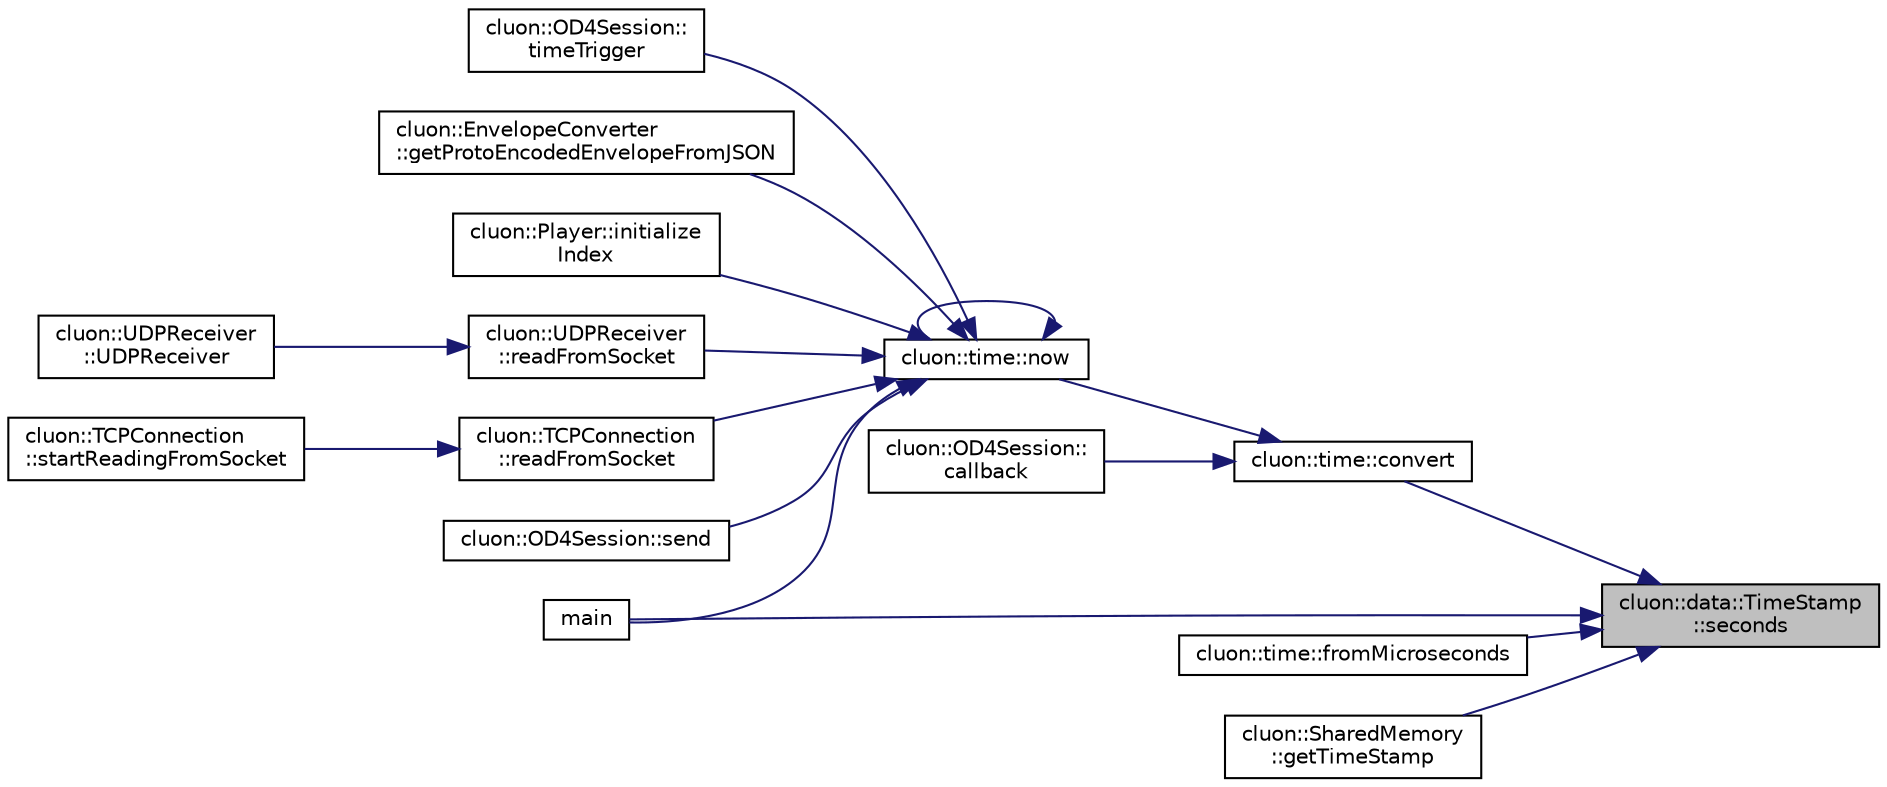 digraph "cluon::data::TimeStamp::seconds"
{
 // LATEX_PDF_SIZE
  edge [fontname="Helvetica",fontsize="10",labelfontname="Helvetica",labelfontsize="10"];
  node [fontname="Helvetica",fontsize="10",shape=record];
  rankdir="RL";
  Node1 [label="cluon::data::TimeStamp\l::seconds",height=0.2,width=0.4,color="black", fillcolor="grey75", style="filled", fontcolor="black",tooltip=" "];
  Node1 -> Node2 [dir="back",color="midnightblue",fontsize="10",style="solid"];
  Node2 [label="cluon::time::convert",height=0.2,width=0.4,color="black", fillcolor="white", style="filled",URL="$namespacecluon_1_1time.html#ae2df73301f037b992abdb8b66c5e35b3",tooltip=" "];
  Node2 -> Node3 [dir="back",color="midnightblue",fontsize="10",style="solid"];
  Node3 [label="cluon::OD4Session::\lcallback",height=0.2,width=0.4,color="black", fillcolor="white", style="filled",URL="$classcluon_1_1OD4Session.html#a18f8a4c5d912a6749402df490e4a9b6a",tooltip=" "];
  Node2 -> Node4 [dir="back",color="midnightblue",fontsize="10",style="solid"];
  Node4 [label="cluon::time::now",height=0.2,width=0.4,color="black", fillcolor="white", style="filled",URL="$namespacecluon_1_1time.html#a4265a23bd4bd2b5ed37abff8dffddd25",tooltip=" "];
  Node4 -> Node5 [dir="back",color="midnightblue",fontsize="10",style="solid"];
  Node5 [label="cluon::EnvelopeConverter\l::getProtoEncodedEnvelopeFromJSON",height=0.2,width=0.4,color="black", fillcolor="white", style="filled",URL="$classcluon_1_1EnvelopeConverter.html#a8416ac700d2c3c656260e2ea4b002397",tooltip=" "];
  Node4 -> Node6 [dir="back",color="midnightblue",fontsize="10",style="solid"];
  Node6 [label="cluon::Player::initialize\lIndex",height=0.2,width=0.4,color="black", fillcolor="white", style="filled",URL="$classcluon_1_1Player.html#a93d9d6f11bb8f22ad392c746e5048a3e",tooltip=" "];
  Node4 -> Node7 [dir="back",color="midnightblue",fontsize="10",style="solid"];
  Node7 [label="main",height=0.2,width=0.4,color="black", fillcolor="white", style="filled",URL="$opencv-template_8cpp.html#af19ddca125f05a2090dd132045573ee4",tooltip=" "];
  Node4 -> Node4 [dir="back",color="midnightblue",fontsize="10",style="solid"];
  Node4 -> Node8 [dir="back",color="midnightblue",fontsize="10",style="solid"];
  Node8 [label="cluon::UDPReceiver\l::readFromSocket",height=0.2,width=0.4,color="black", fillcolor="white", style="filled",URL="$classcluon_1_1UDPReceiver.html#abacf832ad3a811b596fe7eb6d88f92b7",tooltip=" "];
  Node8 -> Node9 [dir="back",color="midnightblue",fontsize="10",style="solid"];
  Node9 [label="cluon::UDPReceiver\l::UDPReceiver",height=0.2,width=0.4,color="black", fillcolor="white", style="filled",URL="$classcluon_1_1UDPReceiver.html#a067d67a9a40ebcd0d000969c1020706e",tooltip=" "];
  Node4 -> Node10 [dir="back",color="midnightblue",fontsize="10",style="solid"];
  Node10 [label="cluon::TCPConnection\l::readFromSocket",height=0.2,width=0.4,color="black", fillcolor="white", style="filled",URL="$classcluon_1_1TCPConnection.html#a9f721a3fc2aa7c3c49859c2d2895953b",tooltip=" "];
  Node10 -> Node11 [dir="back",color="midnightblue",fontsize="10",style="solid"];
  Node11 [label="cluon::TCPConnection\l::startReadingFromSocket",height=0.2,width=0.4,color="black", fillcolor="white", style="filled",URL="$classcluon_1_1TCPConnection.html#a31387697d0a476280b15413b6c5dc19f",tooltip=" "];
  Node4 -> Node12 [dir="back",color="midnightblue",fontsize="10",style="solid"];
  Node12 [label="cluon::OD4Session::send",height=0.2,width=0.4,color="black", fillcolor="white", style="filled",URL="$classcluon_1_1OD4Session.html#a01745bfed160ac4fd16c71828672e7e8",tooltip=" "];
  Node4 -> Node13 [dir="back",color="midnightblue",fontsize="10",style="solid"];
  Node13 [label="cluon::OD4Session::\ltimeTrigger",height=0.2,width=0.4,color="black", fillcolor="white", style="filled",URL="$classcluon_1_1OD4Session.html#a2bd324b893072614ba917e5f1fd1cdc2",tooltip=" "];
  Node1 -> Node14 [dir="back",color="midnightblue",fontsize="10",style="solid"];
  Node14 [label="cluon::time::fromMicroseconds",height=0.2,width=0.4,color="black", fillcolor="white", style="filled",URL="$namespacecluon_1_1time.html#aaaaf69a9fdcb95852e49500b879d192e",tooltip=" "];
  Node1 -> Node15 [dir="back",color="midnightblue",fontsize="10",style="solid"];
  Node15 [label="cluon::SharedMemory\l::getTimeStamp",height=0.2,width=0.4,color="black", fillcolor="white", style="filled",URL="$classcluon_1_1SharedMemory.html#a37eec40b45c7c4301ffa602772178661",tooltip=" "];
  Node1 -> Node7 [dir="back",color="midnightblue",fontsize="10",style="solid"];
}

